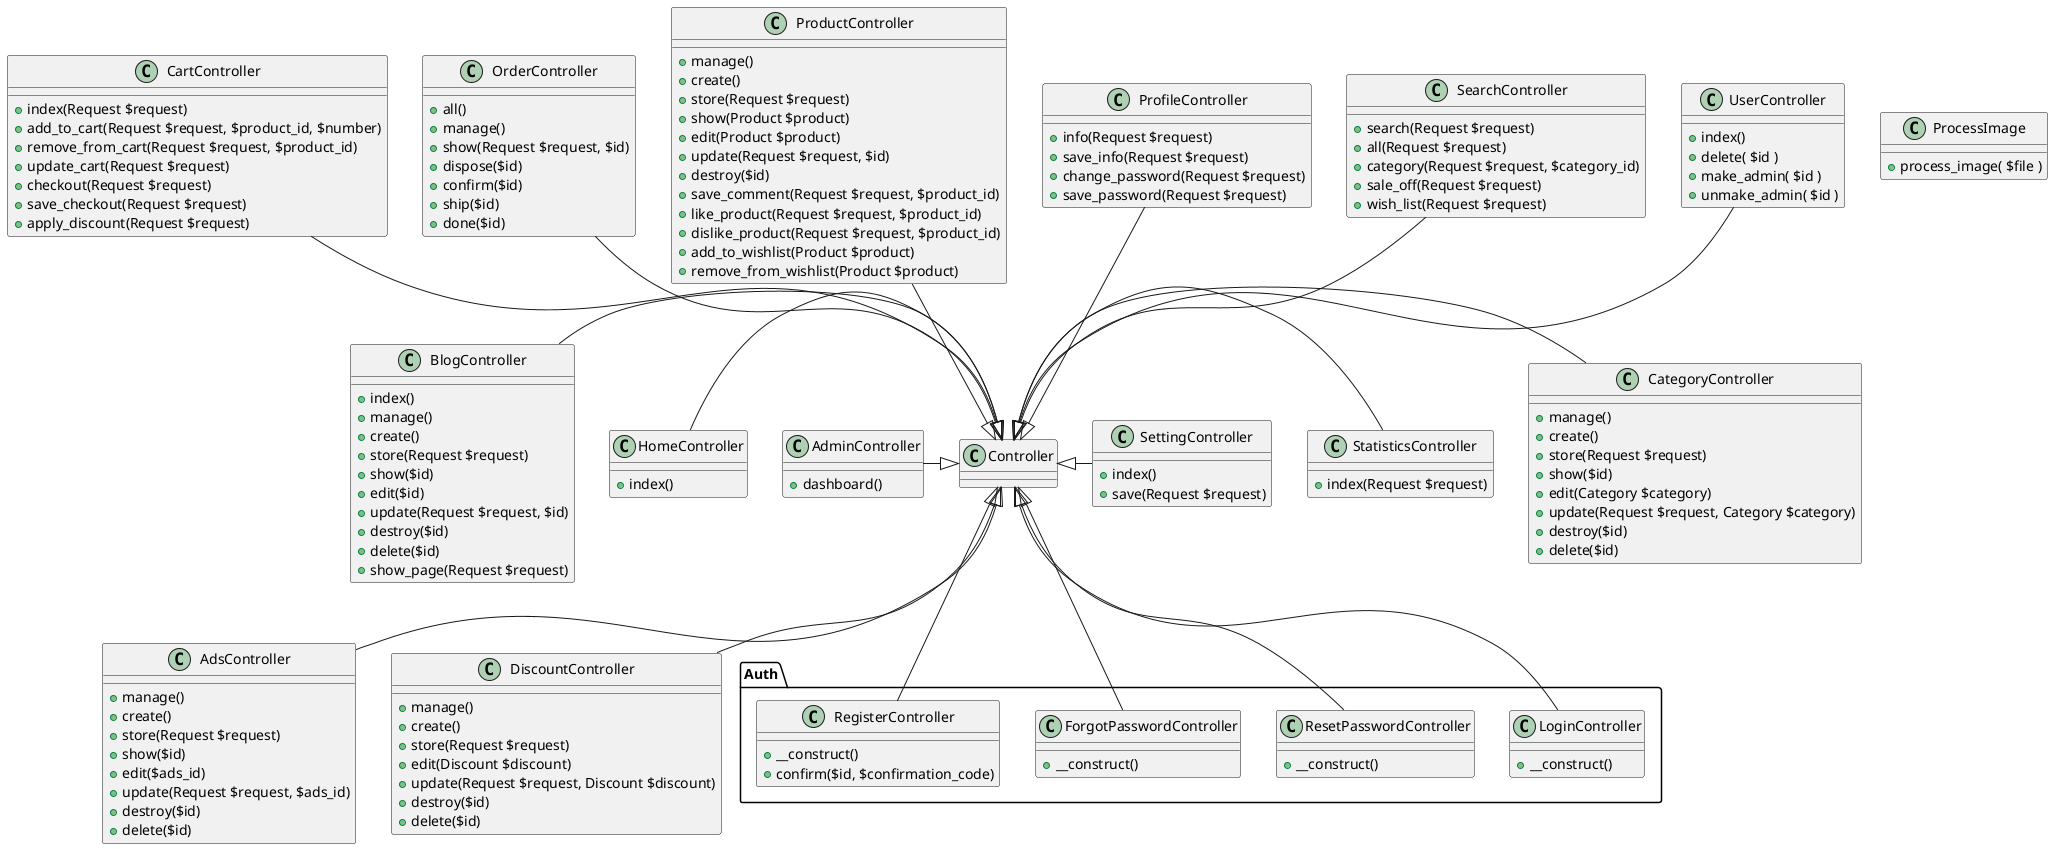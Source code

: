 @startuml
class Controller{
}
class AdminController{
    + dashboard()
}
class AdsController{
    + manage()
}
class AdsController{
    + create()
}
class AdsController{
    + store(Request $request)
}
class AdsController{
    + show($id)
}
class AdsController{
    + edit($ads_id)
}
class AdsController{
    + update(Request $request, $ads_id)
}
class AdsController{
    + destroy($id)
}
class AdsController{
    + delete($id)
}
class Auth.LoginController{
    + __construct()
}
class Auth.ResetPasswordController{
    + __construct()
}
class Auth.ForgotPasswordController{
    + __construct()
}
class Auth.RegisterController{
    + __construct()
}
class Auth.RegisterController{
    + confirm($id, $confirmation_code)
}
class BlogController{
    + index()
}
class BlogController{
    + manage()
}
class BlogController{
    + create()
}
class BlogController{
    + store(Request $request)
}
class BlogController{
    + show($id)
}
class BlogController{
    + edit($id)
}
class BlogController{
    + update(Request $request, $id)
}
class BlogController{
    + destroy($id)
}
class BlogController{
    + delete($id)
}
class BlogController{
    + show_page(Request $request)
}
class CartController{
    + index(Request $request)
}
class CartController{
    + add_to_cart(Request $request, $product_id, $number)
}
class CartController{
    + remove_from_cart(Request $request, $product_id)
}
class CartController{
    + update_cart(Request $request)
}
class CartController{
    + checkout(Request $request)
}
class CartController{
    + save_checkout(Request $request)
}
class CartController{
    + apply_discount(Request $request)
}
class CategoryController{
    + manage()
}
class CategoryController{
    + create()
}
class CategoryController{
    + store(Request $request)
}
class CategoryController{
    + show($id)
}
class CategoryController{
    + edit(Category $category)
}
class CategoryController{
    + update(Request $request, Category $category)
}
class CategoryController{
    + destroy($id)
}
class CategoryController{
    + delete($id)
}
class DiscountController{
    + manage()
}
class DiscountController{
    + create()
}
class DiscountController{
    + store(Request $request)
}
class DiscountController{
    + edit(Discount $discount)
}
class DiscountController{
    + update(Request $request, Discount $discount)
}
class DiscountController{
    + destroy($id)
}
class DiscountController{
    + delete($id)
}
class HomeController{
    + index()
}
class OrderController{
    + all()
}
class OrderController{
    + manage()
}
class OrderController{
    + show(Request $request, $id)
}
class OrderController{
    + dispose($id)
}
class OrderController{
    + confirm($id)
}
class OrderController{
    + ship($id)
}
class OrderController{
    + done($id)
}
class ProcessImage{
	+ process_image( $file )
}
class ProductController{
    + manage()
}
class ProductController{
    + create()
}
class ProductController{
    + store(Request $request)
}
class ProductController{
    + show(Product $product)
}
class ProductController{
    + edit(Product $product)
}
class ProductController{
    + update(Request $request, $id)
}
class ProductController{
    + destroy($id)
}
class ProductController{
    + save_comment(Request $request, $product_id)
}
class ProductController{
    + like_product(Request $request, $product_id)
}
class ProductController{
    + dislike_product(Request $request, $product_id)
}
class ProductController{
    + add_to_wishlist(Product $product)
}
class ProductController{
    + remove_from_wishlist(Product $product)
}
class ProfileController{
    + info(Request $request)
}
class ProfileController{
    + save_info(Request $request)
}
class ProfileController{
    + change_password(Request $request)
}
class ProfileController{
    + save_password(Request $request)
}
class SearchController{
    + search(Request $request)
}
class SearchController{
    + all(Request $request)
}
class SearchController{
    + category(Request $request, $category_id)
}
class SearchController{
    + sale_off(Request $request)
}
class SearchController{
    + wish_list(Request $request)
}
class SettingController{
    + index()
}
class SettingController{
    + save(Request $request)
}
class StatisticsController{
    + index(Request $request)
}
class UserController{
	+ index()
}
class UserController{
	+ delete( $id )
}
class UserController{
	+ make_admin( $id )
}
class UserController{
	+ unmake_admin( $id )
}

BlogController -right-|> Controller
HomeController -right-|> Controller
AdminController -right-|> Controller
DiscountController -up-|> Controller
ProfileController -down-|> Controller
CategoryController -left-|> Controller
AdsController -up-|> Controller
Auth.LoginController -up-|> Controller
Auth.ResetPasswordController -up-|> Controller
Auth.ForgotPasswordController -up-|> Controller
Auth.RegisterController -up-|> Controller
StatisticsController -left-|> Controller
SettingController -left-|> Controller
OrderController -down-|> Controller
CartController -down-|> Controller
UserController -down-|> Controller
ProductController -down-|> Controller
SearchController -down-|> Controller

@enduml